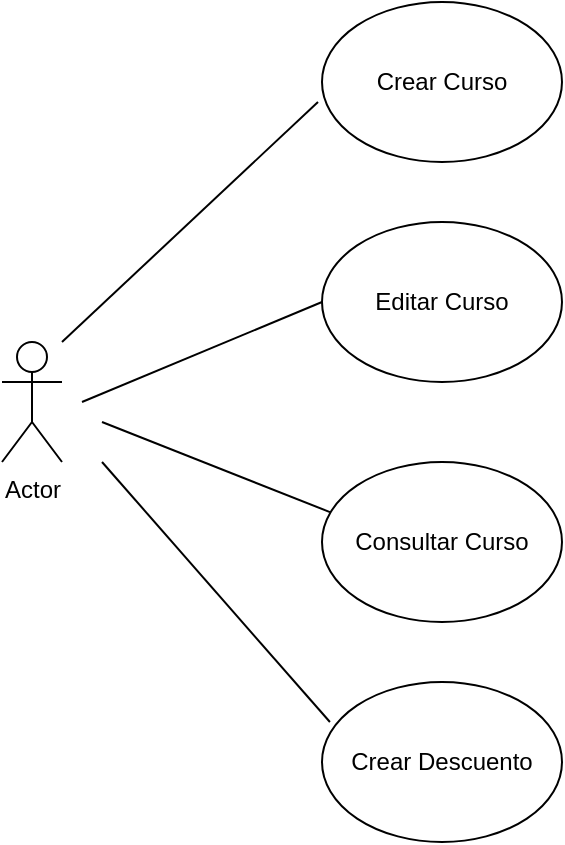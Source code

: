 <mxfile version="13.4.4" type="device" pages="4"><diagram id="ekD47RfTX-JjopCZOSkt" name="casos_de_uso"><mxGraphModel dx="1086" dy="806" grid="1" gridSize="10" guides="1" tooltips="1" connect="1" arrows="1" fold="1" page="1" pageScale="1" pageWidth="827" pageHeight="1169" math="0" shadow="0"><root><mxCell id="0"/><mxCell id="1" parent="0"/><mxCell id="SAu7ea-1gXygXqxubhNh-1" value="Actor" style="shape=umlActor;verticalLabelPosition=bottom;verticalAlign=top;html=1;outlineConnect=0;" parent="1" vertex="1"><mxGeometry x="120" y="220" width="30" height="60" as="geometry"/></mxCell><mxCell id="SAu7ea-1gXygXqxubhNh-2" value="Crear Curso" style="ellipse;whiteSpace=wrap;html=1;" parent="1" vertex="1"><mxGeometry x="280" y="50" width="120" height="80" as="geometry"/></mxCell><mxCell id="SAu7ea-1gXygXqxubhNh-3" value="Editar Curso" style="ellipse;whiteSpace=wrap;html=1;" parent="1" vertex="1"><mxGeometry x="280" y="160" width="120" height="80" as="geometry"/></mxCell><mxCell id="SAu7ea-1gXygXqxubhNh-4" value="Consultar Curso" style="ellipse;whiteSpace=wrap;html=1;" parent="1" vertex="1"><mxGeometry x="280" y="280" width="120" height="80" as="geometry"/></mxCell><mxCell id="SAu7ea-1gXygXqxubhNh-5" value="Crear Descuento" style="ellipse;whiteSpace=wrap;html=1;" parent="1" vertex="1"><mxGeometry x="280" y="390" width="120" height="80" as="geometry"/></mxCell><mxCell id="SAu7ea-1gXygXqxubhNh-6" value="" style="endArrow=none;html=1;" parent="1" edge="1"><mxGeometry width="50" height="50" relative="1" as="geometry"><mxPoint x="150" y="220" as="sourcePoint"/><mxPoint x="278" y="100" as="targetPoint"/></mxGeometry></mxCell><mxCell id="SAu7ea-1gXygXqxubhNh-7" value="" style="endArrow=none;html=1;entryX=0;entryY=0.5;entryDx=0;entryDy=0;" parent="1" target="SAu7ea-1gXygXqxubhNh-3" edge="1"><mxGeometry width="50" height="50" relative="1" as="geometry"><mxPoint x="160" y="250" as="sourcePoint"/><mxPoint x="270" y="200" as="targetPoint"/></mxGeometry></mxCell><mxCell id="SAu7ea-1gXygXqxubhNh-8" value="" style="endArrow=none;html=1;entryX=0.033;entryY=0.313;entryDx=0;entryDy=0;entryPerimeter=0;" parent="1" target="SAu7ea-1gXygXqxubhNh-4" edge="1"><mxGeometry width="50" height="50" relative="1" as="geometry"><mxPoint x="170" y="260" as="sourcePoint"/><mxPoint x="270" y="300" as="targetPoint"/></mxGeometry></mxCell><mxCell id="SAu7ea-1gXygXqxubhNh-9" value="" style="endArrow=none;html=1;entryX=0.033;entryY=0.25;entryDx=0;entryDy=0;entryPerimeter=0;" parent="1" target="SAu7ea-1gXygXqxubhNh-5" edge="1"><mxGeometry width="50" height="50" relative="1" as="geometry"><mxPoint x="170" y="280" as="sourcePoint"/><mxPoint x="270" y="420" as="targetPoint"/></mxGeometry></mxCell></root></mxGraphModel></diagram><diagram id="RXl_wiXm2_sfR2N0gt89" name="diagrama_de_clases"><mxGraphModel dx="1086" dy="806" grid="1" gridSize="10" guides="1" tooltips="1" connect="1" arrows="1" fold="1" page="1" pageScale="1" pageWidth="850" pageHeight="1100" math="0" shadow="0"><root><mxCell id="--RgFsVse7QPOnToACrG-0"/><mxCell id="--RgFsVse7QPOnToACrG-1" parent="--RgFsVse7QPOnToACrG-0"/><mxCell id="Gg54x7FIpok5d0z5czmB-4" value="Curso" style="swimlane;fontStyle=1;align=center;verticalAlign=top;childLayout=stackLayout;horizontal=1;startSize=26;horizontalStack=0;resizeParent=1;resizeParentMax=0;resizeLast=0;collapsible=1;marginBottom=0;" parent="--RgFsVse7QPOnToACrG-1" vertex="1"><mxGeometry x="50" y="40" width="370" height="402" as="geometry"/></mxCell><mxCell id="Gg54x7FIpok5d0z5czmB-5" value="- codigo: String&#10;" style="text;strokeColor=none;fillColor=none;align=left;verticalAlign=top;spacingLeft=4;spacingRight=4;overflow=hidden;rotatable=0;points=[[0,0.5],[1,0.5]];portConstraint=eastwest;" parent="Gg54x7FIpok5d0z5czmB-4" vertex="1"><mxGeometry y="26" width="370" height="26" as="geometry"/></mxCell><mxCell id="4pGsbXLPBbmZDlCWUXcr-0" value="- nombre: String&#10;" style="text;strokeColor=none;fillColor=none;align=left;verticalAlign=top;spacingLeft=4;spacingRight=4;overflow=hidden;rotatable=0;points=[[0,0.5],[1,0.5]];portConstraint=eastwest;" parent="Gg54x7FIpok5d0z5czmB-4" vertex="1"><mxGeometry y="52" width="370" height="26" as="geometry"/></mxCell><mxCell id="Gg54x7FIpok5d0z5czmB-11" value="- descripcion: String&#10;" style="text;strokeColor=none;fillColor=none;align=left;verticalAlign=top;spacingLeft=4;spacingRight=4;overflow=hidden;rotatable=0;points=[[0,0.5],[1,0.5]];portConstraint=eastwest;" parent="Gg54x7FIpok5d0z5czmB-4" vertex="1"><mxGeometry y="78" width="370" height="26" as="geometry"/></mxCell><mxCell id="Gg54x7FIpok5d0z5czmB-15" value="- costo: float&#10;" style="text;strokeColor=none;fillColor=none;align=left;verticalAlign=top;spacingLeft=4;spacingRight=4;overflow=hidden;rotatable=0;points=[[0,0.5],[1,0.5]];portConstraint=eastwest;" parent="Gg54x7FIpok5d0z5czmB-4" vertex="1"><mxGeometry y="104" width="370" height="26" as="geometry"/></mxCell><mxCell id="Gg54x7FIpok5d0z5czmB-14" value="- horas: float&#10;" style="text;strokeColor=none;fillColor=none;align=left;verticalAlign=top;spacingLeft=4;spacingRight=4;overflow=hidden;rotatable=0;points=[[0,0.5],[1,0.5]];portConstraint=eastwest;" parent="Gg54x7FIpok5d0z5czmB-4" vertex="1"><mxGeometry y="130" width="370" height="26" as="geometry"/></mxCell><mxCell id="Gg54x7FIpok5d0z5czmB-13" value="- publico_objetivo: String&#10;" style="text;strokeColor=none;fillColor=none;align=left;verticalAlign=top;spacingLeft=4;spacingRight=4;overflow=hidden;rotatable=0;points=[[0,0.5],[1,0.5]];portConstraint=eastwest;" parent="Gg54x7FIpok5d0z5czmB-4" vertex="1"><mxGeometry y="156" width="370" height="26" as="geometry"/></mxCell><mxCell id="Gg54x7FIpok5d0z5czmB-12" value="- modalidad: Modalidad&#10;" style="text;strokeColor=none;fillColor=none;align=left;verticalAlign=top;spacingLeft=4;spacingRight=4;overflow=hidden;rotatable=0;points=[[0,0.5],[1,0.5]];portConstraint=eastwest;" parent="Gg54x7FIpok5d0z5czmB-4" vertex="1"><mxGeometry y="182" width="370" height="26" as="geometry"/></mxCell><mxCell id="Gg54x7FIpok5d0z5czmB-6" value="" style="line;strokeWidth=1;fillColor=none;align=left;verticalAlign=middle;spacingTop=-1;spacingLeft=3;spacingRight=3;rotatable=0;labelPosition=right;points=[];portConstraint=eastwest;" parent="Gg54x7FIpok5d0z5czmB-4" vertex="1"><mxGeometry y="208" width="370" height="8" as="geometry"/></mxCell><mxCell id="Gg54x7FIpok5d0z5czmB-16" value="+ Curso(codigo: String, nombre: String, descripcion: String, costo: float, horas: float, publico_objetivo: String, modalidad: Modalidad)" style="text;strokeColor=none;fillColor=none;align=left;verticalAlign=top;spacingLeft=4;spacingRight=4;overflow=hidden;rotatable=0;points=[[0,0.5],[1,0.5]];portConstraint=eastwest;" parent="Gg54x7FIpok5d0z5czmB-4" vertex="1"><mxGeometry y="216" width="370" height="26" as="geometry"/></mxCell><mxCell id="Gg54x7FIpok5d0z5czmB-17" value="+ validarCodigo(): void" style="text;strokeColor=none;fillColor=none;align=left;verticalAlign=top;spacingLeft=4;spacingRight=4;overflow=hidden;rotatable=0;points=[[0,0.5],[1,0.5]];portConstraint=eastwest;" parent="Gg54x7FIpok5d0z5czmB-4" vertex="1"><mxGeometry y="242" width="370" height="32" as="geometry"/></mxCell><mxCell id="4pGsbXLPBbmZDlCWUXcr-1" value="+ validarNombre(): void" style="text;strokeColor=none;fillColor=none;align=left;verticalAlign=top;spacingLeft=4;spacingRight=4;overflow=hidden;rotatable=0;points=[[0,0.5],[1,0.5]];portConstraint=eastwest;" parent="Gg54x7FIpok5d0z5czmB-4" vertex="1"><mxGeometry y="274" width="370" height="32" as="geometry"/></mxCell><mxCell id="Gg54x7FIpok5d0z5czmB-7" value="+ validarCosto(): void" style="text;strokeColor=none;fillColor=none;align=left;verticalAlign=top;spacingLeft=4;spacingRight=4;overflow=hidden;rotatable=0;points=[[0,0.5],[1,0.5]];portConstraint=eastwest;" parent="Gg54x7FIpok5d0z5czmB-4" vertex="1"><mxGeometry y="306" width="370" height="32" as="geometry"/></mxCell><mxCell id="Gg54x7FIpok5d0z5czmB-19" value="+ validarHoras(): void" style="text;strokeColor=none;fillColor=none;align=left;verticalAlign=top;spacingLeft=4;spacingRight=4;overflow=hidden;rotatable=0;points=[[0,0.5],[1,0.5]];portConstraint=eastwest;" parent="Gg54x7FIpok5d0z5czmB-4" vertex="1"><mxGeometry y="338" width="370" height="32" as="geometry"/></mxCell><mxCell id="Gg54x7FIpok5d0z5czmB-18" value="+ validarModalidad(): void" style="text;strokeColor=none;fillColor=none;align=left;verticalAlign=top;spacingLeft=4;spacingRight=4;overflow=hidden;rotatable=0;points=[[0,0.5],[1,0.5]];portConstraint=eastwest;" parent="Gg54x7FIpok5d0z5czmB-4" vertex="1"><mxGeometry y="370" width="370" height="32" as="geometry"/></mxCell><mxCell id="Gg54x7FIpok5d0z5czmB-45" value="DescuentoOnline" style="swimlane;fontStyle=1;align=center;verticalAlign=top;childLayout=stackLayout;horizontal=1;startSize=26;horizontalStack=0;resizeParent=1;resizeParentMax=0;resizeLast=0;collapsible=1;marginBottom=0;" parent="--RgFsVse7QPOnToACrG-1" vertex="1"><mxGeometry x="520" y="570" width="300" height="86" as="geometry"/></mxCell><mxCell id="Gg54x7FIpok5d0z5czmB-46" value="" style="line;strokeWidth=1;fillColor=none;align=left;verticalAlign=middle;spacingTop=-1;spacingLeft=3;spacingRight=3;rotatable=0;labelPosition=right;points=[];portConstraint=eastwest;" parent="Gg54x7FIpok5d0z5czmB-45" vertex="1"><mxGeometry y="26" width="300" height="8" as="geometry"/></mxCell><mxCell id="Gg54x7FIpok5d0z5czmB-47" value="+ DescuentoOnline(nombre: String, curso: Curso, pais: Pais, fechaFinal: Date)" style="text;strokeColor=none;fillColor=none;align=left;verticalAlign=top;spacingLeft=4;spacingRight=4;overflow=hidden;rotatable=0;points=[[0,0.5],[1,0.5]];portConstraint=eastwest;" parent="Gg54x7FIpok5d0z5czmB-45" vertex="1"><mxGeometry y="34" width="300" height="26" as="geometry"/></mxCell><mxCell id="Gg54x7FIpok5d0z5czmB-48" value="+ calcularDescuento(): void" style="text;strokeColor=none;fillColor=none;align=left;verticalAlign=top;spacingLeft=4;spacingRight=4;overflow=hidden;rotatable=0;points=[[0,0.5],[1,0.5]];portConstraint=eastwest;" parent="Gg54x7FIpok5d0z5czmB-45" vertex="1"><mxGeometry y="60" width="300" height="26" as="geometry"/></mxCell><mxCell id="Gg54x7FIpok5d0z5czmB-39" value="DescuentoPrivado" style="swimlane;fontStyle=1;align=center;verticalAlign=top;childLayout=stackLayout;horizontal=1;startSize=26;horizontalStack=0;resizeParent=1;resizeParentMax=0;resizeLast=0;collapsible=1;marginBottom=0;" parent="--RgFsVse7QPOnToACrG-1" vertex="1"><mxGeometry x="520" y="455" width="300" height="86" as="geometry"/></mxCell><mxCell id="Gg54x7FIpok5d0z5czmB-41" value="" style="line;strokeWidth=1;fillColor=none;align=left;verticalAlign=middle;spacingTop=-1;spacingLeft=3;spacingRight=3;rotatable=0;labelPosition=right;points=[];portConstraint=eastwest;" parent="Gg54x7FIpok5d0z5czmB-39" vertex="1"><mxGeometry y="26" width="300" height="8" as="geometry"/></mxCell><mxCell id="Gg54x7FIpok5d0z5czmB-43" value="+ DescuentoPrivado(nombre: String, curso: Curso, pais: Pais, fechaFinal: Date)" style="text;strokeColor=none;fillColor=none;align=left;verticalAlign=top;spacingLeft=4;spacingRight=4;overflow=hidden;rotatable=0;points=[[0,0.5],[1,0.5]];portConstraint=eastwest;" parent="Gg54x7FIpok5d0z5czmB-39" vertex="1"><mxGeometry y="34" width="300" height="26" as="geometry"/></mxCell><mxCell id="Gg54x7FIpok5d0z5czmB-44" value="+ calcularDescuento(): void" style="text;strokeColor=none;fillColor=none;align=left;verticalAlign=top;spacingLeft=4;spacingRight=4;overflow=hidden;rotatable=0;points=[[0,0.5],[1,0.5]];portConstraint=eastwest;" parent="Gg54x7FIpok5d0z5czmB-39" vertex="1"><mxGeometry y="60" width="300" height="26" as="geometry"/></mxCell><mxCell id="Gg54x7FIpok5d0z5czmB-49" value="DescuentoOnDemand" style="swimlane;fontStyle=1;align=center;verticalAlign=top;childLayout=stackLayout;horizontal=1;startSize=26;horizontalStack=0;resizeParent=1;resizeParentMax=0;resizeLast=0;collapsible=1;marginBottom=0;" parent="--RgFsVse7QPOnToACrG-1" vertex="1"><mxGeometry x="520" y="689" width="300" height="86" as="geometry"/></mxCell><mxCell id="Gg54x7FIpok5d0z5czmB-50" value="" style="line;strokeWidth=1;fillColor=none;align=left;verticalAlign=middle;spacingTop=-1;spacingLeft=3;spacingRight=3;rotatable=0;labelPosition=right;points=[];portConstraint=eastwest;" parent="Gg54x7FIpok5d0z5czmB-49" vertex="1"><mxGeometry y="26" width="300" height="8" as="geometry"/></mxCell><mxCell id="Gg54x7FIpok5d0z5czmB-51" value="+ DescuentoOnDemand(nombre: String, curso: Curso, pais: Pais, fechaFinal: Date)" style="text;strokeColor=none;fillColor=none;align=left;verticalAlign=top;spacingLeft=4;spacingRight=4;overflow=hidden;rotatable=0;points=[[0,0.5],[1,0.5]];portConstraint=eastwest;" parent="Gg54x7FIpok5d0z5czmB-49" vertex="1"><mxGeometry y="34" width="300" height="26" as="geometry"/></mxCell><mxCell id="Gg54x7FIpok5d0z5czmB-52" value="+ calcularDescuento(): void" style="text;strokeColor=none;fillColor=none;align=left;verticalAlign=top;spacingLeft=4;spacingRight=4;overflow=hidden;rotatable=0;points=[[0,0.5],[1,0.5]];portConstraint=eastwest;" parent="Gg54x7FIpok5d0z5czmB-49" vertex="1"><mxGeometry y="60" width="300" height="26" as="geometry"/></mxCell><mxCell id="Gg54x7FIpok5d0z5czmB-54" value="se_aplica" style="endArrow=none;html=1;edgeStyle=orthogonalEdgeStyle;exitX=0.489;exitY=1.031;exitDx=0;exitDy=0;exitPerimeter=0;" parent="--RgFsVse7QPOnToACrG-1" source="Gg54x7FIpok5d0z5czmB-18" target="Gg54x7FIpok5d0z5czmB-26" edge="1"><mxGeometry relative="1" as="geometry"><mxPoint x="190" y="420" as="sourcePoint"/><mxPoint x="350" y="420" as="targetPoint"/><Array as="points"><mxPoint x="231" y="460"/><mxPoint x="231" y="460"/></Array></mxGeometry></mxCell><mxCell id="Gg54x7FIpok5d0z5czmB-55" value="1" style="edgeLabel;resizable=0;html=1;align=left;verticalAlign=bottom;" parent="Gg54x7FIpok5d0z5czmB-54" connectable="0" vertex="1"><mxGeometry x="-1" relative="1" as="geometry"><mxPoint y="15.01" as="offset"/></mxGeometry></mxCell><mxCell id="Gg54x7FIpok5d0z5czmB-56" value="0..*" style="edgeLabel;resizable=0;html=1;align=right;verticalAlign=bottom;" parent="Gg54x7FIpok5d0z5czmB-54" connectable="0" vertex="1"><mxGeometry x="1" relative="1" as="geometry"/></mxCell><mxCell id="Gg54x7FIpok5d0z5czmB-20" value="Modalidad &lt;&lt;enum&gt;&gt;" style="swimlane;fontStyle=1;align=center;verticalAlign=top;childLayout=stackLayout;horizontal=1;startSize=26;horizontalStack=0;resizeParent=1;resizeParentMax=0;resizeLast=0;collapsible=1;marginBottom=0;" parent="--RgFsVse7QPOnToACrG-1" vertex="1"><mxGeometry x="560" y="130" width="270" height="86" as="geometry"/></mxCell><mxCell id="Gg54x7FIpok5d0z5czmB-21" value="- nombre: String" style="text;strokeColor=none;fillColor=none;align=left;verticalAlign=top;spacingLeft=4;spacingRight=4;overflow=hidden;rotatable=0;points=[[0,0.5],[1,0.5]];portConstraint=eastwest;" parent="Gg54x7FIpok5d0z5czmB-20" vertex="1"><mxGeometry y="26" width="270" height="26" as="geometry"/></mxCell><mxCell id="Gg54x7FIpok5d0z5czmB-22" value="" style="line;strokeWidth=1;fillColor=none;align=left;verticalAlign=middle;spacingTop=-1;spacingLeft=3;spacingRight=3;rotatable=0;labelPosition=right;points=[];portConstraint=eastwest;" parent="Gg54x7FIpok5d0z5czmB-20" vertex="1"><mxGeometry y="52" width="270" height="8" as="geometry"/></mxCell><mxCell id="Gg54x7FIpok5d0z5czmB-23" value="+ Modalidad(nombre: String)" style="text;strokeColor=none;fillColor=none;align=left;verticalAlign=top;spacingLeft=4;spacingRight=4;overflow=hidden;rotatable=0;points=[[0,0.5],[1,0.5]];portConstraint=eastwest;" parent="Gg54x7FIpok5d0z5czmB-20" vertex="1"><mxGeometry y="60" width="270" height="26" as="geometry"/></mxCell><mxCell id="Gg54x7FIpok5d0z5czmB-63" value="" style="endArrow=block;endSize=16;endFill=0;html=1;entryX=0.998;entryY=0.231;entryDx=0;entryDy=0;entryPerimeter=0;" parent="--RgFsVse7QPOnToACrG-1" target="Gg54x7FIpok5d0z5czmB-30" edge="1"><mxGeometry width="160" relative="1" as="geometry"><mxPoint x="520" y="598" as="sourcePoint"/><mxPoint x="490" y="540" as="targetPoint"/></mxGeometry></mxCell><mxCell id="Gg54x7FIpok5d0z5czmB-65" value="" style="endArrow=block;endSize=16;endFill=0;html=1;exitX=0;exitY=0.5;exitDx=0;exitDy=0;" parent="--RgFsVse7QPOnToACrG-1" edge="1"><mxGeometry width="160" relative="1" as="geometry"><mxPoint x="518" y="502" as="sourcePoint"/><mxPoint x="451" y="502" as="targetPoint"/><Array as="points"/></mxGeometry></mxCell><mxCell id="Gg54x7FIpok5d0z5czmB-66" value="" style="endArrow=block;endSize=16;endFill=0;html=1;entryX=1;entryY=0.5;entryDx=0;entryDy=0;" parent="--RgFsVse7QPOnToACrG-1" edge="1"><mxGeometry width="160" relative="1" as="geometry"><mxPoint x="519" y="731" as="sourcePoint"/><mxPoint x="449" y="731" as="targetPoint"/></mxGeometry></mxCell><mxCell id="Gg54x7FIpok5d0z5czmB-26" value="Descuento" style="swimlane;fontStyle=3;align=center;verticalAlign=top;childLayout=stackLayout;horizontal=1;startSize=26;horizontalStack=0;resizeParent=1;resizeParentMax=0;resizeLast=0;collapsible=1;marginBottom=0;" parent="--RgFsVse7QPOnToACrG-1" vertex="1"><mxGeometry x="50" y="490" width="400" height="320" as="geometry"/></mxCell><mxCell id="Gg54x7FIpok5d0z5czmB-31" value="- nombre: String" style="text;strokeColor=none;fillColor=none;align=left;verticalAlign=top;spacingLeft=4;spacingRight=4;overflow=hidden;rotatable=0;points=[[0,0.5],[1,0.5]];portConstraint=eastwest;" parent="Gg54x7FIpok5d0z5czmB-26" vertex="1"><mxGeometry y="26" width="400" height="26" as="geometry"/></mxCell><mxCell id="Gg54x7FIpok5d0z5czmB-33" value="- curso: Curso" style="text;strokeColor=none;fillColor=none;align=left;verticalAlign=top;spacingLeft=4;spacingRight=4;overflow=hidden;rotatable=0;points=[[0,0.5],[1,0.5]];portConstraint=eastwest;" parent="Gg54x7FIpok5d0z5czmB-26" vertex="1"><mxGeometry y="52" width="400" height="26" as="geometry"/></mxCell><mxCell id="Gg54x7FIpok5d0z5czmB-32" value="- pais: String" style="text;strokeColor=none;fillColor=none;align=left;verticalAlign=top;spacingLeft=4;spacingRight=4;overflow=hidden;rotatable=0;points=[[0,0.5],[1,0.5]];portConstraint=eastwest;" parent="Gg54x7FIpok5d0z5czmB-26" vertex="1"><mxGeometry y="78" width="400" height="26" as="geometry"/></mxCell><mxCell id="Gg54x7FIpok5d0z5czmB-30" value="- descuento: int" style="text;strokeColor=none;fillColor=none;align=left;verticalAlign=top;spacingLeft=4;spacingRight=4;overflow=hidden;rotatable=0;points=[[0,0.5],[1,0.5]];portConstraint=eastwest;" parent="Gg54x7FIpok5d0z5czmB-26" vertex="1"><mxGeometry y="104" width="400" height="26" as="geometry"/></mxCell><mxCell id="Gg54x7FIpok5d0z5czmB-27" value="- fechaFinal: Date" style="text;strokeColor=none;fillColor=none;align=left;verticalAlign=top;spacingLeft=4;spacingRight=4;overflow=hidden;rotatable=0;points=[[0,0.5],[1,0.5]];portConstraint=eastwest;" parent="Gg54x7FIpok5d0z5czmB-26" vertex="1"><mxGeometry y="130" width="400" height="26" as="geometry"/></mxCell><mxCell id="Gg54x7FIpok5d0z5czmB-28" value="" style="line;strokeWidth=1;fillColor=none;align=left;verticalAlign=middle;spacingTop=-1;spacingLeft=3;spacingRight=3;rotatable=0;labelPosition=right;points=[];portConstraint=eastwest;" parent="Gg54x7FIpok5d0z5czmB-26" vertex="1"><mxGeometry y="156" width="400" height="8" as="geometry"/></mxCell><mxCell id="Gg54x7FIpok5d0z5czmB-29" value="- Descuento(nombre: String, curso: Curso, pais: Pais, fechaFinal: Date)" style="text;strokeColor=none;fillColor=none;align=left;verticalAlign=top;spacingLeft=4;spacingRight=4;overflow=hidden;rotatable=0;points=[[0,0.5],[1,0.5]];portConstraint=eastwest;" parent="Gg54x7FIpok5d0z5czmB-26" vertex="1"><mxGeometry y="164" width="400" height="26" as="geometry"/></mxCell><mxCell id="Gg54x7FIpok5d0z5czmB-35" value="+ validarNombre(): void" style="text;strokeColor=none;fillColor=none;align=left;verticalAlign=top;spacingLeft=4;spacingRight=4;overflow=hidden;rotatable=0;points=[[0,0.5],[1,0.5]];portConstraint=eastwest;" parent="Gg54x7FIpok5d0z5czmB-26" vertex="1"><mxGeometry y="190" width="400" height="26" as="geometry"/></mxCell><mxCell id="Gg54x7FIpok5d0z5czmB-36" value="+ validarCurso(): void" style="text;strokeColor=none;fillColor=none;align=left;verticalAlign=top;spacingLeft=4;spacingRight=4;overflow=hidden;rotatable=0;points=[[0,0.5],[1,0.5]];portConstraint=eastwest;" parent="Gg54x7FIpok5d0z5czmB-26" vertex="1"><mxGeometry y="216" width="400" height="26" as="geometry"/></mxCell><mxCell id="Gg54x7FIpok5d0z5czmB-38" value="+ validarPais(): void" style="text;strokeColor=none;fillColor=none;align=left;verticalAlign=top;spacingLeft=4;spacingRight=4;overflow=hidden;rotatable=0;points=[[0,0.5],[1,0.5]];portConstraint=eastwest;" parent="Gg54x7FIpok5d0z5czmB-26" vertex="1"><mxGeometry y="242" width="400" height="26" as="geometry"/></mxCell><mxCell id="Gg54x7FIpok5d0z5czmB-37" value="+ validarFechaFinal(): void" style="text;strokeColor=none;fillColor=none;align=left;verticalAlign=top;spacingLeft=4;spacingRight=4;overflow=hidden;rotatable=0;points=[[0,0.5],[1,0.5]];portConstraint=eastwest;" parent="Gg54x7FIpok5d0z5czmB-26" vertex="1"><mxGeometry y="268" width="400" height="26" as="geometry"/></mxCell><mxCell id="Gg54x7FIpok5d0z5czmB-34" value="# calcularDescuento(): void" style="text;strokeColor=none;fillColor=none;align=left;verticalAlign=top;spacingLeft=4;spacingRight=4;overflow=hidden;rotatable=0;points=[[0,0.5],[1,0.5]];portConstraint=eastwest;fontStyle=2" parent="Gg54x7FIpok5d0z5czmB-26" vertex="1"><mxGeometry y="294" width="400" height="26" as="geometry"/></mxCell><mxCell id="VDGVPqEzfurDUGXGfgUA-0" value="tiene" style="endArrow=open;html=1;endSize=12;startArrow=diamondThin;startSize=14;startFill=0;edgeStyle=orthogonalEdgeStyle;" parent="--RgFsVse7QPOnToACrG-1" edge="1"><mxGeometry relative="1" as="geometry"><mxPoint x="420" y="185.5" as="sourcePoint"/><mxPoint x="560" y="185.5" as="targetPoint"/><Array as="points"><mxPoint x="460" y="186"/><mxPoint x="460" y="186"/></Array></mxGeometry></mxCell><mxCell id="VDGVPqEzfurDUGXGfgUA-1" value="0..*" style="edgeLabel;resizable=0;html=1;align=left;verticalAlign=top;" parent="VDGVPqEzfurDUGXGfgUA-0" connectable="0" vertex="1"><mxGeometry x="-1" relative="1" as="geometry"><mxPoint as="offset"/></mxGeometry></mxCell><mxCell id="VDGVPqEzfurDUGXGfgUA-2" value="1" style="edgeLabel;resizable=0;html=1;align=right;verticalAlign=top;" parent="VDGVPqEzfurDUGXGfgUA-0" connectable="0" vertex="1"><mxGeometry x="1" relative="1" as="geometry"/></mxCell></root></mxGraphModel></diagram><diagram id="qxQUgVniJBWaXQJvyeeT" name="diagrama_de_secuencia"><mxGraphModel dx="1102" dy="642" grid="1" gridSize="10" guides="1" tooltips="1" connect="1" arrows="1" fold="1" page="1" pageScale="1" pageWidth="850" pageHeight="1100" math="0" shadow="0"><root><mxCell id="84wCXULYtSlkDlBsXqsC-0"/><mxCell id="84wCXULYtSlkDlBsXqsC-1" parent="84wCXULYtSlkDlBsXqsC-0"/><mxCell id="MhFv5gJP1OCEDEpXXgU2-0" value=":InterfazCrearCurso" style="shape=umlLifeline;perimeter=lifelinePerimeter;whiteSpace=wrap;html=1;container=1;collapsible=0;recursiveResize=0;outlineConnect=0;" parent="84wCXULYtSlkDlBsXqsC-1" vertex="1"><mxGeometry x="40" y="40" width="110" height="170" as="geometry"/></mxCell><mxCell id="MhFv5gJP1OCEDEpXXgU2-14" value="" style="html=1;points=[];perimeter=orthogonalPerimeter;" parent="MhFv5gJP1OCEDEpXXgU2-0" vertex="1"><mxGeometry x="50" y="60" width="10" height="90" as="geometry"/></mxCell><mxCell id="MhFv5gJP1OCEDEpXXgU2-1" value=":ControladorCurso" style="shape=umlLifeline;perimeter=lifelinePerimeter;whiteSpace=wrap;html=1;container=1;collapsible=0;recursiveResize=0;outlineConnect=0;" parent="84wCXULYtSlkDlBsXqsC-1" vertex="1"><mxGeometry x="200" y="40" width="110" height="170" as="geometry"/></mxCell><mxCell id="MhFv5gJP1OCEDEpXXgU2-5" value="" style="html=1;points=[];perimeter=orthogonalPerimeter;" parent="MhFv5gJP1OCEDEpXXgU2-1" vertex="1"><mxGeometry x="50" y="70" width="10" height="80" as="geometry"/></mxCell><mxCell id="MhFv5gJP1OCEDEpXXgU2-2" value=":Curso" style="shape=umlLifeline;perimeter=lifelinePerimeter;whiteSpace=wrap;html=1;container=1;collapsible=0;recursiveResize=0;outlineConnect=0;" parent="84wCXULYtSlkDlBsXqsC-1" vertex="1"><mxGeometry x="360" y="40" width="100" height="170" as="geometry"/></mxCell><mxCell id="MhFv5gJP1OCEDEpXXgU2-9" value="" style="html=1;points=[];perimeter=orthogonalPerimeter;" parent="MhFv5gJP1OCEDEpXXgU2-2" vertex="1"><mxGeometry x="45" y="80" width="10" height="50" as="geometry"/></mxCell><mxCell id="MhFv5gJP1OCEDEpXXgU2-6" value="crearCurso()" style="html=1;verticalAlign=bottom;startArrow=oval;endArrow=block;startSize=8;" parent="84wCXULYtSlkDlBsXqsC-1" target="MhFv5gJP1OCEDEpXXgU2-5" edge="1"><mxGeometry relative="1" as="geometry"><mxPoint x="100" y="110" as="sourcePoint"/></mxGeometry></mxCell><mxCell id="MhFv5gJP1OCEDEpXXgU2-10" value="new Curso()" style="html=1;verticalAlign=bottom;startArrow=oval;endArrow=block;startSize=8;exitX=1.1;exitY=0.138;exitDx=0;exitDy=0;exitPerimeter=0;" parent="84wCXULYtSlkDlBsXqsC-1" source="MhFv5gJP1OCEDEpXXgU2-5" target="MhFv5gJP1OCEDEpXXgU2-9" edge="1"><mxGeometry relative="1" as="geometry"><mxPoint x="340" y="120" as="sourcePoint"/></mxGeometry></mxCell><mxCell id="MhFv5gJP1OCEDEpXXgU2-11" value="Curso" style="html=1;verticalAlign=bottom;endArrow=open;dashed=1;endSize=8;" parent="84wCXULYtSlkDlBsXqsC-1" target="MhFv5gJP1OCEDEpXXgU2-1" edge="1"><mxGeometry relative="1" as="geometry"><mxPoint x="410" y="160" as="sourcePoint"/><mxPoint x="330" y="160" as="targetPoint"/></mxGeometry></mxCell><mxCell id="MhFv5gJP1OCEDEpXXgU2-12" value="ok" style="html=1;verticalAlign=bottom;endArrow=open;dashed=1;endSize=8;" parent="84wCXULYtSlkDlBsXqsC-1" target="MhFv5gJP1OCEDEpXXgU2-0" edge="1"><mxGeometry relative="1" as="geometry"><mxPoint x="250" y="180" as="sourcePoint"/><mxPoint x="170" y="180" as="targetPoint"/></mxGeometry></mxCell><mxCell id="MhFv5gJP1OCEDEpXXgU2-15" value=":InterfazConsultarCursos" style="shape=umlLifeline;perimeter=lifelinePerimeter;whiteSpace=wrap;html=1;container=1;collapsible=0;recursiveResize=0;outlineConnect=0;" parent="84wCXULYtSlkDlBsXqsC-1" vertex="1"><mxGeometry x="40" y="280" width="140" height="180" as="geometry"/></mxCell><mxCell id="MhFv5gJP1OCEDEpXXgU2-16" value="" style="html=1;points=[];perimeter=orthogonalPerimeter;" parent="MhFv5gJP1OCEDEpXXgU2-15" vertex="1"><mxGeometry x="65" y="60" width="10" height="100" as="geometry"/></mxCell><mxCell id="MhFv5gJP1OCEDEpXXgU2-21" value="consultarCursos(modalidad)" style="html=1;verticalAlign=bottom;startArrow=oval;endArrow=block;startSize=8;entryX=-0.4;entryY=0.05;entryDx=0;entryDy=0;entryPerimeter=0;" parent="84wCXULYtSlkDlBsXqsC-1" target="MhFv5gJP1OCEDEpXXgU2-26" edge="1"><mxGeometry relative="1" as="geometry"><mxPoint x="120" y="350" as="sourcePoint"/><mxPoint x="280" y="350" as="targetPoint"/></mxGeometry></mxCell><mxCell id="MhFv5gJP1OCEDEpXXgU2-25" value=":ControladorCurso" style="shape=umlLifeline;perimeter=lifelinePerimeter;whiteSpace=wrap;html=1;container=1;collapsible=0;recursiveResize=0;outlineConnect=0;" parent="84wCXULYtSlkDlBsXqsC-1" vertex="1"><mxGeometry x="240" y="280" width="110" height="180" as="geometry"/></mxCell><mxCell id="MhFv5gJP1OCEDEpXXgU2-26" value="" style="html=1;points=[];perimeter=orthogonalPerimeter;" parent="MhFv5gJP1OCEDEpXXgU2-25" vertex="1"><mxGeometry x="50" y="65" width="10" height="85" as="geometry"/></mxCell><mxCell id="MhFv5gJP1OCEDEpXXgU2-27" value=":Curso" style="shape=umlLifeline;perimeter=lifelinePerimeter;whiteSpace=wrap;html=1;container=1;collapsible=0;recursiveResize=0;outlineConnect=0;" parent="84wCXULYtSlkDlBsXqsC-1" vertex="1"><mxGeometry x="400" y="280" width="100" height="150" as="geometry"/></mxCell><mxCell id="MhFv5gJP1OCEDEpXXgU2-28" value="" style="html=1;points=[];perimeter=orthogonalPerimeter;" parent="MhFv5gJP1OCEDEpXXgU2-27" vertex="1"><mxGeometry x="45" y="80" width="10" height="50" as="geometry"/></mxCell><mxCell id="MhFv5gJP1OCEDEpXXgU2-29" value="obtenerInfoCursos()" style="html=1;verticalAlign=bottom;startArrow=oval;endArrow=block;startSize=8;exitX=1.2;exitY=0.213;exitDx=0;exitDy=0;exitPerimeter=0;" parent="84wCXULYtSlkDlBsXqsC-1" source="MhFv5gJP1OCEDEpXXgU2-26" target="MhFv5gJP1OCEDEpXXgU2-28" edge="1"><mxGeometry relative="1" as="geometry"><mxPoint x="380" y="360" as="sourcePoint"/></mxGeometry></mxCell><mxCell id="MhFv5gJP1OCEDEpXXgU2-30" value="listaCursos" style="html=1;verticalAlign=bottom;endArrow=open;dashed=1;endSize=8;" parent="84wCXULYtSlkDlBsXqsC-1" target="MhFv5gJP1OCEDEpXXgU2-25" edge="1"><mxGeometry relative="1" as="geometry"><mxPoint x="440" y="400" as="sourcePoint"/><mxPoint x="360" y="400" as="targetPoint"/></mxGeometry></mxCell><mxCell id="MhFv5gJP1OCEDEpXXgU2-32" value="listaCursos" style="html=1;verticalAlign=bottom;endArrow=open;dashed=1;endSize=8;" parent="84wCXULYtSlkDlBsXqsC-1" target="MhFv5gJP1OCEDEpXXgU2-15" edge="1"><mxGeometry relative="1" as="geometry"><mxPoint x="290" y="420" as="sourcePoint"/><mxPoint x="210" y="420" as="targetPoint"/></mxGeometry></mxCell><mxCell id="dvZr2VKW9uSic_jBctCh-0" value=":InterfazCrearCurso" style="shape=umlLifeline;perimeter=lifelinePerimeter;whiteSpace=wrap;html=1;container=1;collapsible=0;recursiveResize=0;outlineConnect=0;" vertex="1" parent="84wCXULYtSlkDlBsXqsC-1"><mxGeometry x="40" y="550" width="110" height="170" as="geometry"/></mxCell><mxCell id="dvZr2VKW9uSic_jBctCh-1" value="" style="html=1;points=[];perimeter=orthogonalPerimeter;" vertex="1" parent="dvZr2VKW9uSic_jBctCh-0"><mxGeometry x="50" y="60" width="10" height="90" as="geometry"/></mxCell><mxCell id="dvZr2VKW9uSic_jBctCh-2" value=":ControladorCurso" style="shape=umlLifeline;perimeter=lifelinePerimeter;whiteSpace=wrap;html=1;container=1;collapsible=0;recursiveResize=0;outlineConnect=0;" vertex="1" parent="84wCXULYtSlkDlBsXqsC-1"><mxGeometry x="200" y="550" width="110" height="170" as="geometry"/></mxCell><mxCell id="dvZr2VKW9uSic_jBctCh-3" value="" style="html=1;points=[];perimeter=orthogonalPerimeter;" vertex="1" parent="dvZr2VKW9uSic_jBctCh-2"><mxGeometry x="50" y="70" width="10" height="80" as="geometry"/></mxCell><mxCell id="dvZr2VKW9uSic_jBctCh-4" value=":Curso" style="shape=umlLifeline;perimeter=lifelinePerimeter;whiteSpace=wrap;html=1;container=1;collapsible=0;recursiveResize=0;outlineConnect=0;" vertex="1" parent="84wCXULYtSlkDlBsXqsC-1"><mxGeometry x="360" y="550" width="100" height="170" as="geometry"/></mxCell><mxCell id="dvZr2VKW9uSic_jBctCh-5" value="" style="html=1;points=[];perimeter=orthogonalPerimeter;" vertex="1" parent="dvZr2VKW9uSic_jBctCh-4"><mxGeometry x="45" y="80" width="10" height="50" as="geometry"/></mxCell><mxCell id="dvZr2VKW9uSic_jBctCh-6" value="actualizarCurso()" style="html=1;verticalAlign=bottom;startArrow=oval;endArrow=block;startSize=8;" edge="1" parent="84wCXULYtSlkDlBsXqsC-1" target="dvZr2VKW9uSic_jBctCh-3"><mxGeometry relative="1" as="geometry"><mxPoint x="100" y="620" as="sourcePoint"/></mxGeometry></mxCell><mxCell id="dvZr2VKW9uSic_jBctCh-7" value="actualizarInformacionCurso()" style="html=1;verticalAlign=bottom;startArrow=oval;endArrow=block;startSize=8;exitX=1.1;exitY=0.138;exitDx=0;exitDy=0;exitPerimeter=0;" edge="1" parent="84wCXULYtSlkDlBsXqsC-1" source="dvZr2VKW9uSic_jBctCh-3" target="dvZr2VKW9uSic_jBctCh-5"><mxGeometry relative="1" as="geometry"><mxPoint x="340" y="630" as="sourcePoint"/></mxGeometry></mxCell><mxCell id="dvZr2VKW9uSic_jBctCh-8" value="ok" style="html=1;verticalAlign=bottom;endArrow=open;dashed=1;endSize=8;" edge="1" parent="84wCXULYtSlkDlBsXqsC-1" target="dvZr2VKW9uSic_jBctCh-2"><mxGeometry relative="1" as="geometry"><mxPoint x="410" y="670" as="sourcePoint"/><mxPoint x="330" y="670" as="targetPoint"/></mxGeometry></mxCell><mxCell id="dvZr2VKW9uSic_jBctCh-9" value="ok" style="html=1;verticalAlign=bottom;endArrow=open;dashed=1;endSize=8;" edge="1" parent="84wCXULYtSlkDlBsXqsC-1" target="dvZr2VKW9uSic_jBctCh-0"><mxGeometry relative="1" as="geometry"><mxPoint x="250" y="690" as="sourcePoint"/><mxPoint x="170" y="690" as="targetPoint"/></mxGeometry></mxCell></root></mxGraphModel></diagram><diagram id="fvVttTdC_kbIzRRYMHCT" name="Servicios Candidatos"><mxGraphModel dx="1086" dy="806" grid="1" gridSize="10" guides="1" tooltips="1" connect="1" arrows="1" fold="1" page="1" pageScale="1" pageWidth="850" pageHeight="1100" math="0" shadow="0"><root><mxCell id="2OxPUYYBcwlQ8PDwH8B5-0"/><mxCell id="2OxPUYYBcwlQ8PDwH8B5-1" parent="2OxPUYYBcwlQ8PDwH8B5-0"/><mxCell id="2OxPUYYBcwlQ8PDwH8B5-2" value="&lt;table border=&quot;1&quot; width=&quot;100%&quot; cellpadding=&quot;4&quot; style=&quot;text-align: center ; width: 100% ; height: 100% ; border-collapse: collapse&quot;&gt;&lt;tbody&gt;&lt;tr style=&quot;background-color: #a7c942 ; color: #ffffff ; border: 1px solid #98bf21&quot;&gt;&lt;th&gt;Nombre&lt;/th&gt;&lt;th&gt;Operación&lt;/th&gt;&lt;th&gt;&amp;nbsp;Entradas&lt;/th&gt;&lt;td&gt;Salidas&lt;/td&gt;&lt;/tr&gt;&lt;tr style=&quot;border: 1px solid #98bf21&quot;&gt;&lt;td&gt;cursos&lt;/td&gt;&lt;td&gt;POST&lt;/td&gt;&lt;td&gt;codigo, nombre, descripcion, costo, horas, publico_objetivo, modalidad&lt;/td&gt;&lt;td&gt;&lt;br&gt;&lt;/td&gt;&lt;/tr&gt;&lt;tr style=&quot;background-color: #eaf2d3 ; border: 1px solid #98bf21&quot;&gt;&lt;td&gt;cursos/modalidad/{modalid}&lt;/td&gt;&lt;td&gt;GET&lt;/td&gt;&lt;td&gt;modalidad&lt;/td&gt;&lt;td&gt;Listado de Cursos&lt;/td&gt;&lt;/tr&gt;&lt;tr style=&quot;border: 1px solid #98bf21&quot;&gt;&lt;td&gt;cursos/{codigo}&lt;/td&gt;&lt;td&gt;PUT&lt;/td&gt;&lt;td&gt;codigo, nombre, descripcion, costo, horas, publico_objetivo, modalidad&lt;/td&gt;&lt;td&gt;&lt;br&gt;&lt;/td&gt;&lt;/tr&gt;&lt;tr style=&quot;background-color: #eaf2d3 ; border: 1px solid #98bf21&quot;&gt;&lt;td&gt;descuentos&lt;/td&gt;&lt;td&gt;POST&lt;/td&gt;&lt;td&gt;nombre, curso, pais, fechaFinal&lt;/td&gt;&lt;td&gt;descuento&lt;/td&gt;&lt;/tr&gt;&lt;/tbody&gt;&lt;/table&gt;" style="text;html=1;strokeColor=#c0c0c0;fillColor=#ffffff;overflow=fill;rounded=0;" parent="2OxPUYYBcwlQ8PDwH8B5-1" vertex="1"><mxGeometry x="40" y="40" width="800" height="510" as="geometry"/></mxCell></root></mxGraphModel></diagram></mxfile>